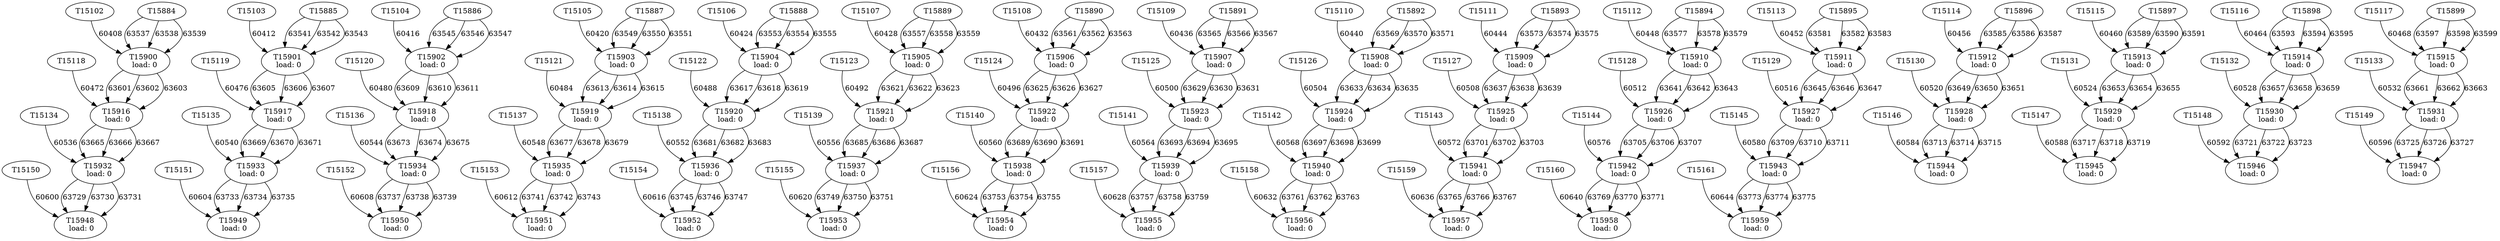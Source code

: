 digraph taskgraph {
	T15900 [label= "T15900\n load: 0"];
	T15102 -> T15900[label=60408];
	T15884 -> T15900[label=63537];
	T15884 -> T15900[label=63538];
	T15884 -> T15900[label=63539];
	T15901 [label= "T15901\n load: 0"];
	T15103 -> T15901[label=60412];
	T15885 -> T15901[label=63541];
	T15885 -> T15901[label=63542];
	T15885 -> T15901[label=63543];
	T15902 [label= "T15902\n load: 0"];
	T15104 -> T15902[label=60416];
	T15886 -> T15902[label=63545];
	T15886 -> T15902[label=63546];
	T15886 -> T15902[label=63547];
	T15903 [label= "T15903\n load: 0"];
	T15105 -> T15903[label=60420];
	T15887 -> T15903[label=63549];
	T15887 -> T15903[label=63550];
	T15887 -> T15903[label=63551];
	T15904 [label= "T15904\n load: 0"];
	T15106 -> T15904[label=60424];
	T15888 -> T15904[label=63553];
	T15888 -> T15904[label=63554];
	T15888 -> T15904[label=63555];
	T15905 [label= "T15905\n load: 0"];
	T15107 -> T15905[label=60428];
	T15889 -> T15905[label=63557];
	T15889 -> T15905[label=63558];
	T15889 -> T15905[label=63559];
	T15906 [label= "T15906\n load: 0"];
	T15108 -> T15906[label=60432];
	T15890 -> T15906[label=63561];
	T15890 -> T15906[label=63562];
	T15890 -> T15906[label=63563];
	T15907 [label= "T15907\n load: 0"];
	T15109 -> T15907[label=60436];
	T15891 -> T15907[label=63565];
	T15891 -> T15907[label=63566];
	T15891 -> T15907[label=63567];
	T15908 [label= "T15908\n load: 0"];
	T15110 -> T15908[label=60440];
	T15892 -> T15908[label=63569];
	T15892 -> T15908[label=63570];
	T15892 -> T15908[label=63571];
	T15909 [label= "T15909\n load: 0"];
	T15111 -> T15909[label=60444];
	T15893 -> T15909[label=63573];
	T15893 -> T15909[label=63574];
	T15893 -> T15909[label=63575];
	T15910 [label= "T15910\n load: 0"];
	T15112 -> T15910[label=60448];
	T15894 -> T15910[label=63577];
	T15894 -> T15910[label=63578];
	T15894 -> T15910[label=63579];
	T15911 [label= "T15911\n load: 0"];
	T15113 -> T15911[label=60452];
	T15895 -> T15911[label=63581];
	T15895 -> T15911[label=63582];
	T15895 -> T15911[label=63583];
	T15912 [label= "T15912\n load: 0"];
	T15114 -> T15912[label=60456];
	T15896 -> T15912[label=63585];
	T15896 -> T15912[label=63586];
	T15896 -> T15912[label=63587];
	T15913 [label= "T15913\n load: 0"];
	T15115 -> T15913[label=60460];
	T15897 -> T15913[label=63589];
	T15897 -> T15913[label=63590];
	T15897 -> T15913[label=63591];
	T15914 [label= "T15914\n load: 0"];
	T15116 -> T15914[label=60464];
	T15898 -> T15914[label=63593];
	T15898 -> T15914[label=63594];
	T15898 -> T15914[label=63595];
	T15915 [label= "T15915\n load: 0"];
	T15117 -> T15915[label=60468];
	T15899 -> T15915[label=63597];
	T15899 -> T15915[label=63598];
	T15899 -> T15915[label=63599];
	T15916 [label= "T15916\n load: 0"];
	T15118 -> T15916[label=60472];
	T15900 -> T15916[label=63601];
	T15900 -> T15916[label=63602];
	T15900 -> T15916[label=63603];
	T15917 [label= "T15917\n load: 0"];
	T15119 -> T15917[label=60476];
	T15901 -> T15917[label=63605];
	T15901 -> T15917[label=63606];
	T15901 -> T15917[label=63607];
	T15918 [label= "T15918\n load: 0"];
	T15120 -> T15918[label=60480];
	T15902 -> T15918[label=63609];
	T15902 -> T15918[label=63610];
	T15902 -> T15918[label=63611];
	T15919 [label= "T15919\n load: 0"];
	T15121 -> T15919[label=60484];
	T15903 -> T15919[label=63613];
	T15903 -> T15919[label=63614];
	T15903 -> T15919[label=63615];
	T15920 [label= "T15920\n load: 0"];
	T15122 -> T15920[label=60488];
	T15904 -> T15920[label=63617];
	T15904 -> T15920[label=63618];
	T15904 -> T15920[label=63619];
	T15921 [label= "T15921\n load: 0"];
	T15123 -> T15921[label=60492];
	T15905 -> T15921[label=63621];
	T15905 -> T15921[label=63622];
	T15905 -> T15921[label=63623];
	T15922 [label= "T15922\n load: 0"];
	T15124 -> T15922[label=60496];
	T15906 -> T15922[label=63625];
	T15906 -> T15922[label=63626];
	T15906 -> T15922[label=63627];
	T15923 [label= "T15923\n load: 0"];
	T15125 -> T15923[label=60500];
	T15907 -> T15923[label=63629];
	T15907 -> T15923[label=63630];
	T15907 -> T15923[label=63631];
	T15924 [label= "T15924\n load: 0"];
	T15126 -> T15924[label=60504];
	T15908 -> T15924[label=63633];
	T15908 -> T15924[label=63634];
	T15908 -> T15924[label=63635];
	T15925 [label= "T15925\n load: 0"];
	T15127 -> T15925[label=60508];
	T15909 -> T15925[label=63637];
	T15909 -> T15925[label=63638];
	T15909 -> T15925[label=63639];
	T15926 [label= "T15926\n load: 0"];
	T15128 -> T15926[label=60512];
	T15910 -> T15926[label=63641];
	T15910 -> T15926[label=63642];
	T15910 -> T15926[label=63643];
	T15927 [label= "T15927\n load: 0"];
	T15129 -> T15927[label=60516];
	T15911 -> T15927[label=63645];
	T15911 -> T15927[label=63646];
	T15911 -> T15927[label=63647];
	T15928 [label= "T15928\n load: 0"];
	T15130 -> T15928[label=60520];
	T15912 -> T15928[label=63649];
	T15912 -> T15928[label=63650];
	T15912 -> T15928[label=63651];
	T15929 [label= "T15929\n load: 0"];
	T15131 -> T15929[label=60524];
	T15913 -> T15929[label=63653];
	T15913 -> T15929[label=63654];
	T15913 -> T15929[label=63655];
	T15930 [label= "T15930\n load: 0"];
	T15132 -> T15930[label=60528];
	T15914 -> T15930[label=63657];
	T15914 -> T15930[label=63658];
	T15914 -> T15930[label=63659];
	T15931 [label= "T15931\n load: 0"];
	T15133 -> T15931[label=60532];
	T15915 -> T15931[label=63661];
	T15915 -> T15931[label=63662];
	T15915 -> T15931[label=63663];
	T15932 [label= "T15932\n load: 0"];
	T15134 -> T15932[label=60536];
	T15916 -> T15932[label=63665];
	T15916 -> T15932[label=63666];
	T15916 -> T15932[label=63667];
	T15933 [label= "T15933\n load: 0"];
	T15135 -> T15933[label=60540];
	T15917 -> T15933[label=63669];
	T15917 -> T15933[label=63670];
	T15917 -> T15933[label=63671];
	T15934 [label= "T15934\n load: 0"];
	T15136 -> T15934[label=60544];
	T15918 -> T15934[label=63673];
	T15918 -> T15934[label=63674];
	T15918 -> T15934[label=63675];
	T15935 [label= "T15935\n load: 0"];
	T15137 -> T15935[label=60548];
	T15919 -> T15935[label=63677];
	T15919 -> T15935[label=63678];
	T15919 -> T15935[label=63679];
	T15936 [label= "T15936\n load: 0"];
	T15138 -> T15936[label=60552];
	T15920 -> T15936[label=63681];
	T15920 -> T15936[label=63682];
	T15920 -> T15936[label=63683];
	T15937 [label= "T15937\n load: 0"];
	T15139 -> T15937[label=60556];
	T15921 -> T15937[label=63685];
	T15921 -> T15937[label=63686];
	T15921 -> T15937[label=63687];
	T15938 [label= "T15938\n load: 0"];
	T15140 -> T15938[label=60560];
	T15922 -> T15938[label=63689];
	T15922 -> T15938[label=63690];
	T15922 -> T15938[label=63691];
	T15939 [label= "T15939\n load: 0"];
	T15141 -> T15939[label=60564];
	T15923 -> T15939[label=63693];
	T15923 -> T15939[label=63694];
	T15923 -> T15939[label=63695];
	T15940 [label= "T15940\n load: 0"];
	T15142 -> T15940[label=60568];
	T15924 -> T15940[label=63697];
	T15924 -> T15940[label=63698];
	T15924 -> T15940[label=63699];
	T15941 [label= "T15941\n load: 0"];
	T15143 -> T15941[label=60572];
	T15925 -> T15941[label=63701];
	T15925 -> T15941[label=63702];
	T15925 -> T15941[label=63703];
	T15942 [label= "T15942\n load: 0"];
	T15144 -> T15942[label=60576];
	T15926 -> T15942[label=63705];
	T15926 -> T15942[label=63706];
	T15926 -> T15942[label=63707];
	T15943 [label= "T15943\n load: 0"];
	T15145 -> T15943[label=60580];
	T15927 -> T15943[label=63709];
	T15927 -> T15943[label=63710];
	T15927 -> T15943[label=63711];
	T15944 [label= "T15944\n load: 0"];
	T15146 -> T15944[label=60584];
	T15928 -> T15944[label=63713];
	T15928 -> T15944[label=63714];
	T15928 -> T15944[label=63715];
	T15945 [label= "T15945\n load: 0"];
	T15147 -> T15945[label=60588];
	T15929 -> T15945[label=63717];
	T15929 -> T15945[label=63718];
	T15929 -> T15945[label=63719];
	T15946 [label= "T15946\n load: 0"];
	T15148 -> T15946[label=60592];
	T15930 -> T15946[label=63721];
	T15930 -> T15946[label=63722];
	T15930 -> T15946[label=63723];
	T15947 [label= "T15947\n load: 0"];
	T15149 -> T15947[label=60596];
	T15931 -> T15947[label=63725];
	T15931 -> T15947[label=63726];
	T15931 -> T15947[label=63727];
	T15948 [label= "T15948\n load: 0"];
	T15150 -> T15948[label=60600];
	T15932 -> T15948[label=63729];
	T15932 -> T15948[label=63730];
	T15932 -> T15948[label=63731];
	T15949 [label= "T15949\n load: 0"];
	T15151 -> T15949[label=60604];
	T15933 -> T15949[label=63733];
	T15933 -> T15949[label=63734];
	T15933 -> T15949[label=63735];
	T15950 [label= "T15950\n load: 0"];
	T15152 -> T15950[label=60608];
	T15934 -> T15950[label=63737];
	T15934 -> T15950[label=63738];
	T15934 -> T15950[label=63739];
	T15951 [label= "T15951\n load: 0"];
	T15153 -> T15951[label=60612];
	T15935 -> T15951[label=63741];
	T15935 -> T15951[label=63742];
	T15935 -> T15951[label=63743];
	T15952 [label= "T15952\n load: 0"];
	T15154 -> T15952[label=60616];
	T15936 -> T15952[label=63745];
	T15936 -> T15952[label=63746];
	T15936 -> T15952[label=63747];
	T15953 [label= "T15953\n load: 0"];
	T15155 -> T15953[label=60620];
	T15937 -> T15953[label=63749];
	T15937 -> T15953[label=63750];
	T15937 -> T15953[label=63751];
	T15954 [label= "T15954\n load: 0"];
	T15156 -> T15954[label=60624];
	T15938 -> T15954[label=63753];
	T15938 -> T15954[label=63754];
	T15938 -> T15954[label=63755];
	T15955 [label= "T15955\n load: 0"];
	T15157 -> T15955[label=60628];
	T15939 -> T15955[label=63757];
	T15939 -> T15955[label=63758];
	T15939 -> T15955[label=63759];
	T15956 [label= "T15956\n load: 0"];
	T15158 -> T15956[label=60632];
	T15940 -> T15956[label=63761];
	T15940 -> T15956[label=63762];
	T15940 -> T15956[label=63763];
	T15957 [label= "T15957\n load: 0"];
	T15159 -> T15957[label=60636];
	T15941 -> T15957[label=63765];
	T15941 -> T15957[label=63766];
	T15941 -> T15957[label=63767];
	T15958 [label= "T15958\n load: 0"];
	T15160 -> T15958[label=60640];
	T15942 -> T15958[label=63769];
	T15942 -> T15958[label=63770];
	T15942 -> T15958[label=63771];
	T15959 [label= "T15959\n load: 0"];
	T15161 -> T15959[label=60644];
	T15943 -> T15959[label=63773];
	T15943 -> T15959[label=63774];
	T15943 -> T15959[label=63775];
}